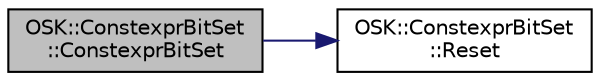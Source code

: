 digraph "OSK::ConstexprBitSet::ConstexprBitSet"
{
 // LATEX_PDF_SIZE
  edge [fontname="Helvetica",fontsize="10",labelfontname="Helvetica",labelfontsize="10"];
  node [fontname="Helvetica",fontsize="10",shape=record];
  rankdir="LR";
  Node1 [label="OSK::ConstexprBitSet\l::ConstexprBitSet",height=0.2,width=0.4,color="black", fillcolor="grey75", style="filled", fontcolor="black",tooltip="Crea un bitset."];
  Node1 -> Node2 [color="midnightblue",fontsize="10",style="solid",fontname="Helvetica"];
  Node2 [label="OSK::ConstexprBitSet\l::Reset",height=0.2,width=0.4,color="black", fillcolor="white", style="filled",URL="$class_o_s_k_1_1_constexpr_bit_set.html#ace730fdd308ea782b50cb8a2caa48942",tooltip="Establece el valor de todos los bits a 0."];
}
